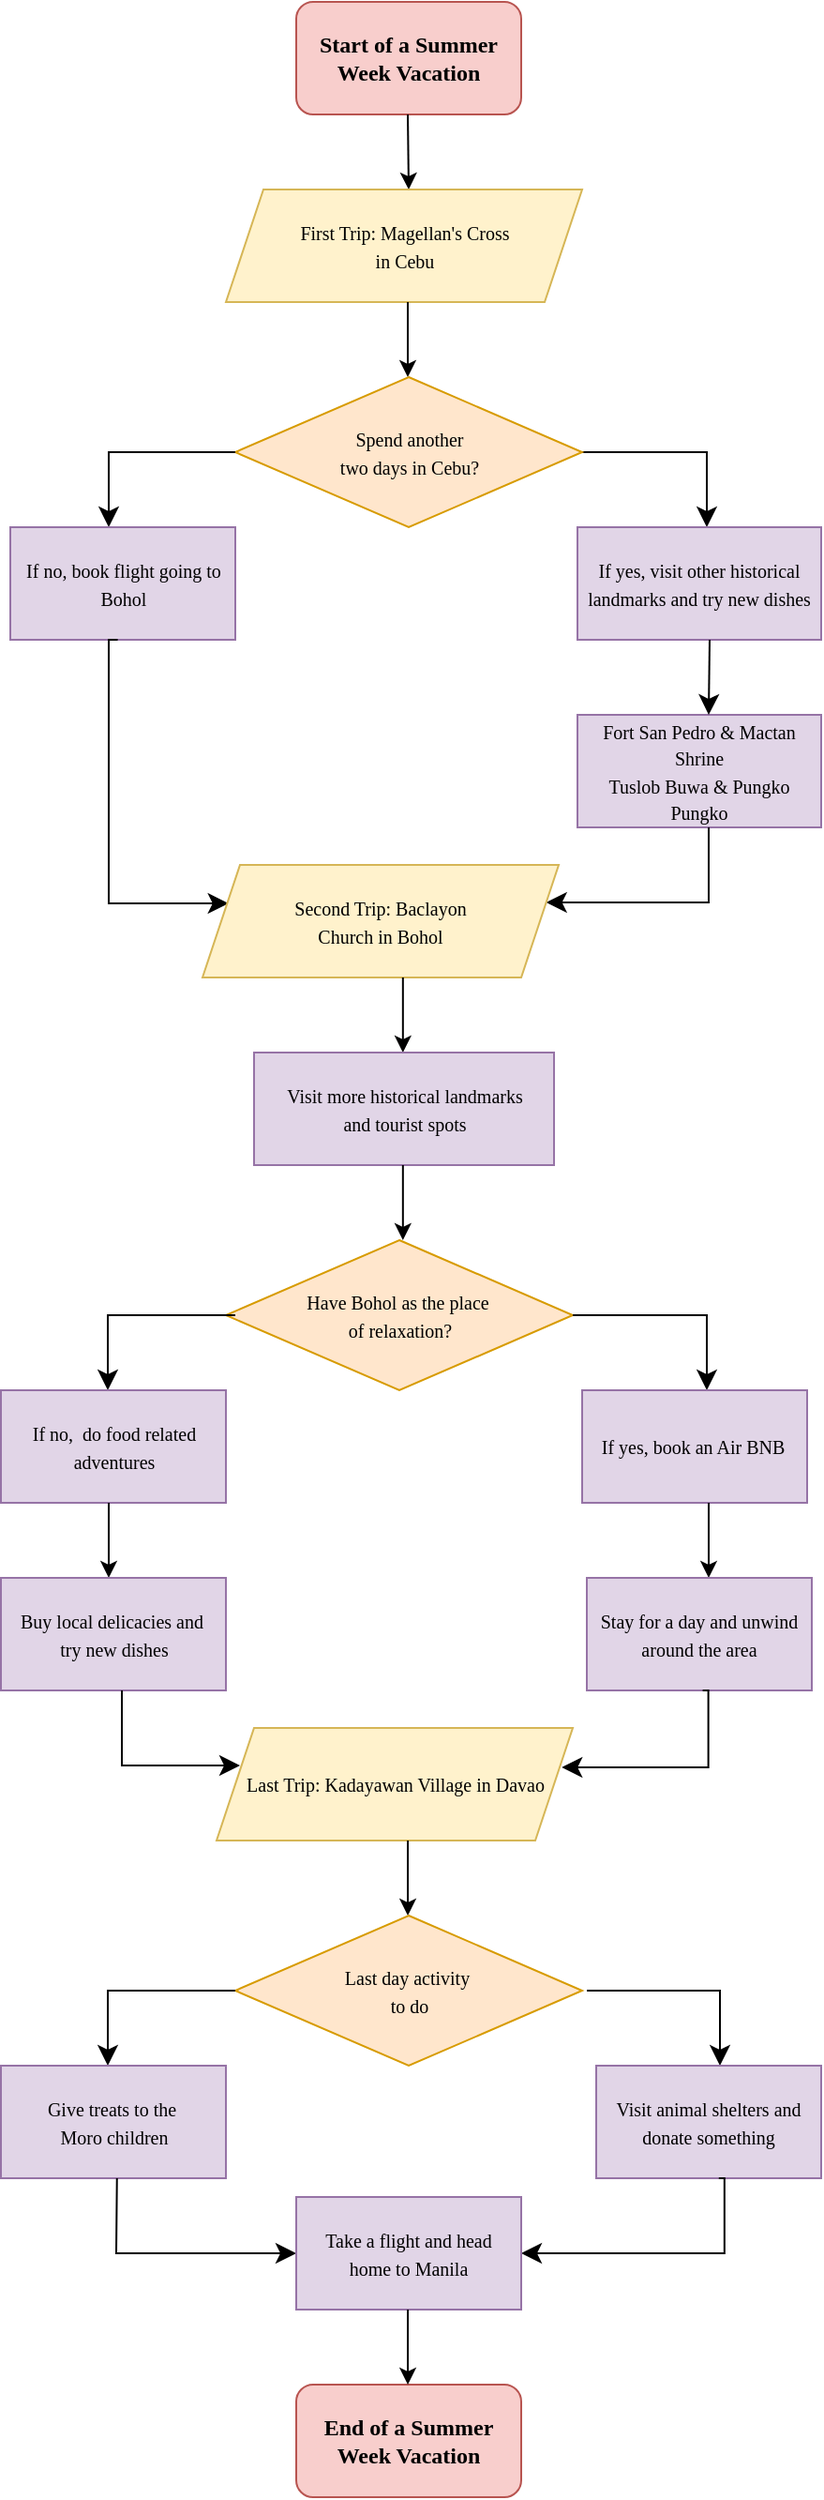 <mxfile version="23.0.0" type="device">
  <diagram name="Page-1" id="IAnaqQeqKujspXw5tJvC">
    <mxGraphModel dx="838" dy="438" grid="1" gridSize="10" guides="1" tooltips="1" connect="1" arrows="1" fold="1" page="1" pageScale="1" pageWidth="850" pageHeight="1400" math="0" shadow="0">
      <root>
        <mxCell id="0" />
        <mxCell id="1" parent="0" />
        <mxCell id="pcbNJTxUlWQH3zpjiryI-1" value="&lt;font face=&quot;Times New Roman&quot;&gt;&lt;b&gt;Start of a Summer &lt;br&gt;Week Vacation&lt;/b&gt;&lt;br&gt;&lt;/font&gt;" style="rounded=1;whiteSpace=wrap;html=1;fillColor=#f8cecc;strokeColor=#b85450;" vertex="1" parent="1">
          <mxGeometry x="340" y="40" width="120" height="60" as="geometry" />
        </mxCell>
        <mxCell id="pcbNJTxUlWQH3zpjiryI-6" value="" style="endArrow=classic;html=1;rounded=0;" edge="1" parent="1">
          <mxGeometry width="50" height="50" relative="1" as="geometry">
            <mxPoint x="399.5" y="100" as="sourcePoint" />
            <mxPoint x="400" y="140" as="targetPoint" />
          </mxGeometry>
        </mxCell>
        <mxCell id="pcbNJTxUlWQH3zpjiryI-11" value="" style="edgeStyle=elbowEdgeStyle;elbow=horizontal;endArrow=classic;html=1;curved=0;rounded=0;endSize=8;startSize=8;" edge="1" parent="1">
          <mxGeometry width="50" height="50" relative="1" as="geometry">
            <mxPoint x="492.5" y="280" as="sourcePoint" />
            <mxPoint x="559" y="320" as="targetPoint" />
            <Array as="points">
              <mxPoint x="559" y="310" />
              <mxPoint x="560" y="280" />
            </Array>
          </mxGeometry>
        </mxCell>
        <mxCell id="pcbNJTxUlWQH3zpjiryI-13" value="&lt;font style=&quot;font-size: 10px;&quot; face=&quot;Times New Roman&quot;&gt;First Trip: Magellan&#39;s Cross&lt;br&gt;in Cebu&lt;/font&gt;" style="shape=parallelogram;perimeter=parallelogramPerimeter;whiteSpace=wrap;html=1;fixedSize=1;fillColor=#fff2cc;strokeColor=#d6b656;" vertex="1" parent="1">
          <mxGeometry x="302.5" y="140" width="190" height="60" as="geometry" />
        </mxCell>
        <mxCell id="pcbNJTxUlWQH3zpjiryI-16" value="" style="endArrow=classic;html=1;rounded=0;" edge="1" parent="1">
          <mxGeometry width="50" height="50" relative="1" as="geometry">
            <mxPoint x="399.5" y="200" as="sourcePoint" />
            <mxPoint x="399.5" y="240" as="targetPoint" />
          </mxGeometry>
        </mxCell>
        <mxCell id="pcbNJTxUlWQH3zpjiryI-17" value="&lt;font face=&quot;Times New Roman&quot; style=&quot;font-size: 10px;&quot;&gt;Spend another&lt;br&gt;&lt;/font&gt;&lt;font style=&quot;font-size: 10px;&quot; face=&quot;Times New Roman&quot;&gt;two days in Cebu?&lt;/font&gt;" style="rhombus;whiteSpace=wrap;html=1;fillColor=#ffe6cc;strokeColor=#d79b00;" vertex="1" parent="1">
          <mxGeometry x="307.5" y="240" width="185" height="80" as="geometry" />
        </mxCell>
        <mxCell id="pcbNJTxUlWQH3zpjiryI-18" value="" style="edgeStyle=elbowEdgeStyle;elbow=horizontal;endArrow=classic;html=1;curved=0;rounded=0;endSize=8;startSize=8;exitX=0;exitY=0.5;exitDx=0;exitDy=0;" edge="1" parent="1" source="pcbNJTxUlWQH3zpjiryI-17">
          <mxGeometry width="50" height="50" relative="1" as="geometry">
            <mxPoint x="300" y="280" as="sourcePoint" />
            <mxPoint x="240" y="320" as="targetPoint" />
            <Array as="points">
              <mxPoint x="240" y="280" />
            </Array>
          </mxGeometry>
        </mxCell>
        <mxCell id="pcbNJTxUlWQH3zpjiryI-19" value="&lt;font style=&quot;font-size: 10px;&quot; face=&quot;Times New Roman&quot;&gt;If no, book flight going to Bohol&lt;/font&gt;" style="rounded=0;whiteSpace=wrap;html=1;fillColor=#e1d5e7;strokeColor=#9673a6;" vertex="1" parent="1">
          <mxGeometry x="187.5" y="320" width="120" height="60" as="geometry" />
        </mxCell>
        <mxCell id="pcbNJTxUlWQH3zpjiryI-20" value="&lt;font style=&quot;font-size: 10px;&quot; face=&quot;Times New Roman&quot;&gt;If yes, visit other historical landmarks and try new dishes&lt;/font&gt;" style="rounded=0;whiteSpace=wrap;html=1;fillColor=#e1d5e7;strokeColor=#9673a6;" vertex="1" parent="1">
          <mxGeometry x="490" y="320" width="130" height="60" as="geometry" />
        </mxCell>
        <mxCell id="pcbNJTxUlWQH3zpjiryI-22" value="" style="edgeStyle=elbowEdgeStyle;elbow=horizontal;endArrow=classic;html=1;curved=0;rounded=0;endSize=8;startSize=8;entryX=0.073;entryY=0.342;entryDx=0;entryDy=0;entryPerimeter=0;" edge="1" parent="1" target="pcbNJTxUlWQH3zpjiryI-31">
          <mxGeometry width="50" height="50" relative="1" as="geometry">
            <mxPoint x="244.77" y="380" as="sourcePoint" />
            <mxPoint x="300" y="522" as="targetPoint" />
            <Array as="points">
              <mxPoint x="240" y="522" />
            </Array>
          </mxGeometry>
        </mxCell>
        <mxCell id="pcbNJTxUlWQH3zpjiryI-26" value="&lt;font style=&quot;font-size: 10px;&quot;&gt;&lt;font style=&quot;font-size: 10px;&quot; face=&quot;Times New Roman&quot;&gt;Fort San Pedro &amp;amp; Mactan Shrine&lt;br&gt;Tuslob Buwa &amp;amp; Pungko Pungko&lt;/font&gt;&lt;br&gt;&lt;/font&gt;" style="rounded=0;whiteSpace=wrap;html=1;fillColor=#e1d5e7;strokeColor=#9673a6;" vertex="1" parent="1">
          <mxGeometry x="490" y="420" width="130" height="60" as="geometry" />
        </mxCell>
        <mxCell id="pcbNJTxUlWQH3zpjiryI-28" value="" style="edgeStyle=elbowEdgeStyle;elbow=horizontal;endArrow=classic;html=1;curved=0;rounded=0;endSize=8;startSize=8;" edge="1" parent="1">
          <mxGeometry width="50" height="50" relative="1" as="geometry">
            <mxPoint x="560.5" y="380" as="sourcePoint" />
            <mxPoint x="560" y="420" as="targetPoint" />
            <Array as="points">
              <mxPoint x="560" y="490" />
            </Array>
          </mxGeometry>
        </mxCell>
        <mxCell id="pcbNJTxUlWQH3zpjiryI-30" value="" style="edgeStyle=elbowEdgeStyle;elbow=horizontal;endArrow=classic;html=1;curved=0;rounded=0;endSize=8;startSize=8;" edge="1" parent="1" target="pcbNJTxUlWQH3zpjiryI-31">
          <mxGeometry width="50" height="50" relative="1" as="geometry">
            <mxPoint x="560" y="480" as="sourcePoint" />
            <mxPoint x="490" y="520" as="targetPoint" />
            <Array as="points">
              <mxPoint x="560" y="520" />
            </Array>
          </mxGeometry>
        </mxCell>
        <mxCell id="pcbNJTxUlWQH3zpjiryI-31" value="&lt;font face=&quot;Times New Roman&quot; style=&quot;font-size: 10px;&quot;&gt;Second Trip: Baclayon&lt;br&gt;Church in Bohol&lt;/font&gt;" style="shape=parallelogram;perimeter=parallelogramPerimeter;whiteSpace=wrap;html=1;fixedSize=1;fillColor=#fff2cc;strokeColor=#d6b656;" vertex="1" parent="1">
          <mxGeometry x="290" y="500" width="190" height="60" as="geometry" />
        </mxCell>
        <mxCell id="pcbNJTxUlWQH3zpjiryI-32" value="" style="endArrow=classic;html=1;rounded=0;" edge="1" parent="1">
          <mxGeometry width="50" height="50" relative="1" as="geometry">
            <mxPoint x="396.91" y="560" as="sourcePoint" />
            <mxPoint x="396.91" y="600" as="targetPoint" />
          </mxGeometry>
        </mxCell>
        <mxCell id="pcbNJTxUlWQH3zpjiryI-33" value="&lt;font style=&quot;font-size: 10px;&quot; face=&quot;Times New Roman&quot;&gt;Have Bohol as the place&amp;nbsp;&lt;br&gt;&lt;font style=&quot;font-size: 10px;&quot;&gt;of relaxation?&lt;/font&gt;&lt;/font&gt;" style="rhombus;whiteSpace=wrap;html=1;fillColor=#ffe6cc;strokeColor=#d79b00;" vertex="1" parent="1">
          <mxGeometry x="302.5" y="700" width="185" height="80" as="geometry" />
        </mxCell>
        <mxCell id="pcbNJTxUlWQH3zpjiryI-37" value="&lt;font style=&quot;font-size: 10px;&quot; face=&quot;Times New Roman&quot;&gt;Visit more historical landmarks &lt;br&gt;and tourist spots&lt;/font&gt;" style="rounded=0;whiteSpace=wrap;html=1;fillColor=#e1d5e7;strokeColor=#9673a6;" vertex="1" parent="1">
          <mxGeometry x="317.5" y="600" width="160" height="60" as="geometry" />
        </mxCell>
        <mxCell id="pcbNJTxUlWQH3zpjiryI-39" value="" style="endArrow=classic;html=1;rounded=0;" edge="1" parent="1">
          <mxGeometry width="50" height="50" relative="1" as="geometry">
            <mxPoint x="396.91" y="660" as="sourcePoint" />
            <mxPoint x="396.91" y="700" as="targetPoint" />
          </mxGeometry>
        </mxCell>
        <mxCell id="pcbNJTxUlWQH3zpjiryI-40" value="" style="edgeStyle=elbowEdgeStyle;elbow=horizontal;endArrow=classic;html=1;curved=0;rounded=0;endSize=8;startSize=8;exitX=0;exitY=0.5;exitDx=0;exitDy=0;" edge="1" parent="1">
          <mxGeometry width="50" height="50" relative="1" as="geometry">
            <mxPoint x="307.5" y="740" as="sourcePoint" />
            <mxPoint x="239.5" y="780" as="targetPoint" />
            <Array as="points">
              <mxPoint x="239.5" y="740" />
            </Array>
          </mxGeometry>
        </mxCell>
        <mxCell id="pcbNJTxUlWQH3zpjiryI-41" value="" style="edgeStyle=elbowEdgeStyle;elbow=horizontal;endArrow=classic;html=1;curved=0;rounded=0;endSize=8;startSize=8;exitX=1;exitY=0.5;exitDx=0;exitDy=0;" edge="1" parent="1" source="pcbNJTxUlWQH3zpjiryI-33">
          <mxGeometry width="50" height="50" relative="1" as="geometry">
            <mxPoint x="492.5" y="740" as="sourcePoint" />
            <mxPoint x="559" y="780" as="targetPoint" />
            <Array as="points">
              <mxPoint x="559" y="770" />
              <mxPoint x="560" y="740" />
            </Array>
          </mxGeometry>
        </mxCell>
        <mxCell id="pcbNJTxUlWQH3zpjiryI-42" value="&lt;font face=&quot;Times New Roman&quot;&gt;&lt;span style=&quot;font-size: 10px;&quot;&gt;If no,&amp;nbsp; do food related&lt;br&gt;&lt;/span&gt;&lt;/font&gt;&lt;font style=&quot;font-size: 10px;&quot; face=&quot;Times New Roman&quot;&gt;adventures&lt;/font&gt;" style="rounded=0;whiteSpace=wrap;html=1;fillColor=#e1d5e7;strokeColor=#9673a6;" vertex="1" parent="1">
          <mxGeometry x="182.5" y="780" width="120" height="60" as="geometry" />
        </mxCell>
        <mxCell id="pcbNJTxUlWQH3zpjiryI-43" value="&lt;font face=&quot;Times New Roman&quot;&gt;&lt;span style=&quot;font-size: 10px;&quot;&gt;If yes, book an Air BNB&amp;nbsp;&lt;/span&gt;&lt;/font&gt;" style="rounded=0;whiteSpace=wrap;html=1;fillColor=#e1d5e7;strokeColor=#9673a6;" vertex="1" parent="1">
          <mxGeometry x="492.5" y="780" width="120" height="60" as="geometry" />
        </mxCell>
        <mxCell id="pcbNJTxUlWQH3zpjiryI-44" value="" style="endArrow=classic;html=1;rounded=0;" edge="1" parent="1">
          <mxGeometry width="50" height="50" relative="1" as="geometry">
            <mxPoint x="240.0" y="840" as="sourcePoint" />
            <mxPoint x="240.0" y="880" as="targetPoint" />
          </mxGeometry>
        </mxCell>
        <mxCell id="pcbNJTxUlWQH3zpjiryI-45" value="&lt;font face=&quot;Times New Roman&quot;&gt;&lt;span style=&quot;font-size: 10px;&quot;&gt;Buy local delicacies and&amp;nbsp;&lt;br&gt;try new dishes&lt;br&gt;&lt;/span&gt;&lt;/font&gt;" style="rounded=0;whiteSpace=wrap;html=1;fillColor=#e1d5e7;strokeColor=#9673a6;" vertex="1" parent="1">
          <mxGeometry x="182.5" y="880" width="120" height="60" as="geometry" />
        </mxCell>
        <mxCell id="pcbNJTxUlWQH3zpjiryI-46" value="" style="endArrow=classic;html=1;rounded=0;" edge="1" parent="1">
          <mxGeometry width="50" height="50" relative="1" as="geometry">
            <mxPoint x="560" y="840" as="sourcePoint" />
            <mxPoint x="560" y="880" as="targetPoint" />
          </mxGeometry>
        </mxCell>
        <mxCell id="pcbNJTxUlWQH3zpjiryI-47" value="&lt;font face=&quot;Times New Roman&quot;&gt;&lt;span style=&quot;font-size: 10px;&quot;&gt;Stay for a day and unwind around the area&lt;/span&gt;&lt;/font&gt;" style="rounded=0;whiteSpace=wrap;html=1;fillColor=#e1d5e7;strokeColor=#9673a6;" vertex="1" parent="1">
          <mxGeometry x="495" y="880" width="120" height="60" as="geometry" />
        </mxCell>
        <mxCell id="pcbNJTxUlWQH3zpjiryI-48" value="" style="edgeStyle=elbowEdgeStyle;elbow=horizontal;endArrow=classic;html=1;curved=0;rounded=0;endSize=8;startSize=8;entryX=0.969;entryY=0.35;entryDx=0;entryDy=0;entryPerimeter=0;" edge="1" parent="1" target="pcbNJTxUlWQH3zpjiryI-50">
          <mxGeometry width="50" height="50" relative="1" as="geometry">
            <mxPoint x="556.81" y="940" as="sourcePoint" />
            <mxPoint x="487.5" y="970.32" as="targetPoint" />
            <Array as="points">
              <mxPoint x="559.81" y="990" />
              <mxPoint x="559.81" y="970" />
              <mxPoint x="509.81" y="980" />
              <mxPoint x="556.81" y="980" />
            </Array>
          </mxGeometry>
        </mxCell>
        <mxCell id="pcbNJTxUlWQH3zpjiryI-49" value="" style="edgeStyle=elbowEdgeStyle;elbow=horizontal;endArrow=classic;html=1;curved=0;rounded=0;endSize=8;startSize=8;" edge="1" parent="1">
          <mxGeometry width="50" height="50" relative="1" as="geometry">
            <mxPoint x="247" y="940" as="sourcePoint" />
            <mxPoint x="310" y="980" as="targetPoint" />
            <Array as="points">
              <mxPoint x="247" y="980" />
            </Array>
          </mxGeometry>
        </mxCell>
        <mxCell id="pcbNJTxUlWQH3zpjiryI-50" value="&lt;font face=&quot;Times New Roman&quot;&gt;&lt;span style=&quot;font-size: 10px;&quot;&gt;Last Trip: Kadayawan Village in Davao&lt;/span&gt;&lt;/font&gt;" style="shape=parallelogram;perimeter=parallelogramPerimeter;whiteSpace=wrap;html=1;fixedSize=1;fillColor=#fff2cc;strokeColor=#d6b656;" vertex="1" parent="1">
          <mxGeometry x="297.5" y="960" width="190" height="60" as="geometry" />
        </mxCell>
        <mxCell id="pcbNJTxUlWQH3zpjiryI-208" value="" style="endArrow=classic;html=1;rounded=0;" edge="1" parent="1">
          <mxGeometry width="50" height="50" relative="1" as="geometry">
            <mxPoint x="399.52" y="1020" as="sourcePoint" />
            <mxPoint x="399.52" y="1060" as="targetPoint" />
          </mxGeometry>
        </mxCell>
        <mxCell id="pcbNJTxUlWQH3zpjiryI-212" value="&lt;font face=&quot;Times New Roman&quot;&gt;&lt;span style=&quot;font-size: 10px;&quot;&gt;Last day activity&amp;nbsp;&lt;br&gt;to do&lt;br&gt;&lt;/span&gt;&lt;/font&gt;" style="rhombus;whiteSpace=wrap;html=1;fillColor=#ffe6cc;strokeColor=#d79b00;" vertex="1" parent="1">
          <mxGeometry x="307.5" y="1060" width="185" height="80" as="geometry" />
        </mxCell>
        <mxCell id="pcbNJTxUlWQH3zpjiryI-213" value="" style="edgeStyle=elbowEdgeStyle;elbow=horizontal;endArrow=classic;html=1;curved=0;rounded=0;endSize=8;startSize=8;exitX=0;exitY=0.5;exitDx=0;exitDy=0;" edge="1" parent="1">
          <mxGeometry width="50" height="50" relative="1" as="geometry">
            <mxPoint x="307.5" y="1100" as="sourcePoint" />
            <mxPoint x="239.5" y="1140" as="targetPoint" />
            <Array as="points">
              <mxPoint x="239.5" y="1100" />
            </Array>
          </mxGeometry>
        </mxCell>
        <mxCell id="pcbNJTxUlWQH3zpjiryI-214" value="" style="edgeStyle=elbowEdgeStyle;elbow=horizontal;endArrow=classic;html=1;curved=0;rounded=0;endSize=8;startSize=8;exitX=1;exitY=0.5;exitDx=0;exitDy=0;" edge="1" parent="1">
          <mxGeometry width="50" height="50" relative="1" as="geometry">
            <mxPoint x="495" y="1100" as="sourcePoint" />
            <mxPoint x="566" y="1140" as="targetPoint" />
            <Array as="points">
              <mxPoint x="566" y="1130" />
              <mxPoint x="567" y="1100" />
            </Array>
          </mxGeometry>
        </mxCell>
        <mxCell id="pcbNJTxUlWQH3zpjiryI-215" value="&lt;font face=&quot;Times New Roman&quot;&gt;&lt;span style=&quot;font-size: 10px;&quot;&gt;Give treats to the&amp;nbsp;&lt;br&gt;Moro children&lt;br&gt;&lt;/span&gt;&lt;/font&gt;" style="rounded=0;whiteSpace=wrap;html=1;fillColor=#e1d5e7;strokeColor=#9673a6;" vertex="1" parent="1">
          <mxGeometry x="182.5" y="1140" width="120" height="60" as="geometry" />
        </mxCell>
        <mxCell id="pcbNJTxUlWQH3zpjiryI-216" value="&lt;font face=&quot;Times New Roman&quot;&gt;&lt;span style=&quot;font-size: 10px;&quot;&gt;Visit animal shelters and&lt;br&gt;donate something&lt;br&gt;&lt;/span&gt;&lt;/font&gt;" style="rounded=0;whiteSpace=wrap;html=1;fillColor=#e1d5e7;strokeColor=#9673a6;" vertex="1" parent="1">
          <mxGeometry x="500" y="1140" width="120" height="60" as="geometry" />
        </mxCell>
        <mxCell id="pcbNJTxUlWQH3zpjiryI-217" value="" style="edgeStyle=elbowEdgeStyle;elbow=horizontal;endArrow=classic;html=1;curved=0;rounded=0;endSize=8;startSize=8;entryX=1;entryY=0.5;entryDx=0;entryDy=0;" edge="1" parent="1" target="pcbNJTxUlWQH3zpjiryI-221">
          <mxGeometry width="50" height="50" relative="1" as="geometry">
            <mxPoint x="565.41" y="1200" as="sourcePoint" />
            <mxPoint x="470" y="1240" as="targetPoint" />
            <Array as="points">
              <mxPoint x="568.41" y="1250" />
              <mxPoint x="568.41" y="1230" />
              <mxPoint x="518.41" y="1240" />
              <mxPoint x="565.41" y="1240" />
            </Array>
          </mxGeometry>
        </mxCell>
        <mxCell id="pcbNJTxUlWQH3zpjiryI-218" value="" style="edgeStyle=elbowEdgeStyle;elbow=horizontal;endArrow=classic;html=1;curved=0;rounded=0;endSize=8;startSize=8;entryX=0;entryY=0.5;entryDx=0;entryDy=0;" edge="1" parent="1" target="pcbNJTxUlWQH3zpjiryI-221">
          <mxGeometry width="50" height="50" relative="1" as="geometry">
            <mxPoint x="244.38" y="1200" as="sourcePoint" />
            <mxPoint x="337.5" y="1272.98" as="targetPoint" />
            <Array as="points">
              <mxPoint x="244" y="1270" />
              <mxPoint x="244.38" y="1240" />
            </Array>
          </mxGeometry>
        </mxCell>
        <mxCell id="pcbNJTxUlWQH3zpjiryI-220" value="&lt;font face=&quot;Times New Roman&quot;&gt;&lt;b&gt;End of a Summer&lt;br&gt;Week Vacation&lt;/b&gt;&lt;br&gt;&lt;/font&gt;" style="rounded=1;whiteSpace=wrap;html=1;fillColor=#f8cecc;strokeColor=#b85450;" vertex="1" parent="1">
          <mxGeometry x="340" y="1310" width="120" height="60" as="geometry" />
        </mxCell>
        <mxCell id="pcbNJTxUlWQH3zpjiryI-221" value="&lt;font face=&quot;Times New Roman&quot;&gt;&lt;span style=&quot;font-size: 10px;&quot;&gt;Take a flight and head&lt;br&gt;home to Manila&lt;br&gt;&lt;/span&gt;&lt;/font&gt;" style="rounded=0;whiteSpace=wrap;html=1;fillColor=#e1d5e7;strokeColor=#9673a6;" vertex="1" parent="1">
          <mxGeometry x="340" y="1210" width="120" height="60" as="geometry" />
        </mxCell>
        <mxCell id="pcbNJTxUlWQH3zpjiryI-222" value="" style="endArrow=classic;html=1;rounded=0;" edge="1" parent="1">
          <mxGeometry width="50" height="50" relative="1" as="geometry">
            <mxPoint x="399.52" y="1270" as="sourcePoint" />
            <mxPoint x="399.52" y="1310" as="targetPoint" />
          </mxGeometry>
        </mxCell>
      </root>
    </mxGraphModel>
  </diagram>
</mxfile>
